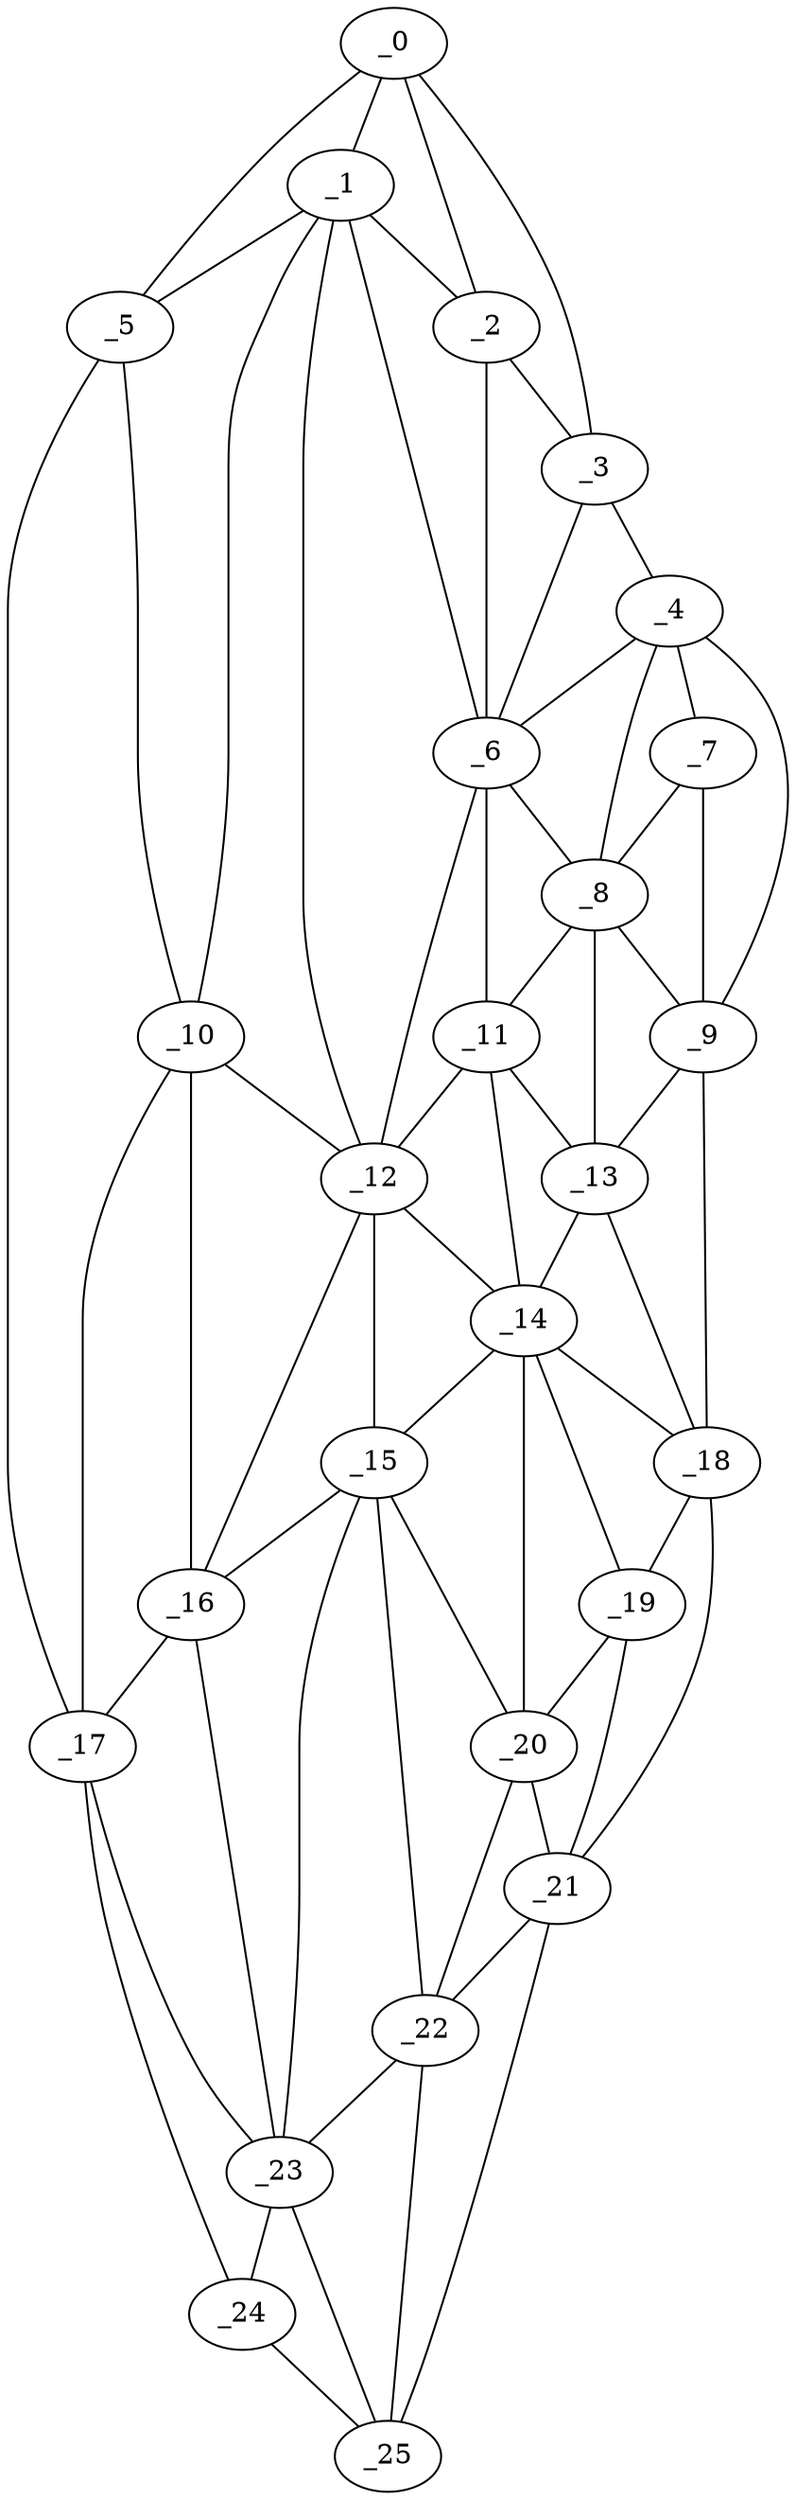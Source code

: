 graph "obj66__50.gxl" {
	_0	 [x=4,
		y=73];
	_1	 [x=22,
		y=67];
	_0 -- _1	 [valence=1];
	_2	 [x=27,
		y=27];
	_0 -- _2	 [valence=2];
	_3	 [x=28,
		y=20];
	_0 -- _3	 [valence=1];
	_5	 [x=40,
		y=94];
	_0 -- _5	 [valence=1];
	_1 -- _2	 [valence=1];
	_1 -- _5	 [valence=2];
	_6	 [x=41,
		y=29];
	_1 -- _6	 [valence=2];
	_10	 [x=54,
		y=83];
	_1 -- _10	 [valence=2];
	_12	 [x=58,
		y=69];
	_1 -- _12	 [valence=2];
	_2 -- _3	 [valence=1];
	_2 -- _6	 [valence=2];
	_4	 [x=37,
		y=15];
	_3 -- _4	 [valence=1];
	_3 -- _6	 [valence=2];
	_4 -- _6	 [valence=2];
	_7	 [x=45,
		y=13];
	_4 -- _7	 [valence=2];
	_8	 [x=49,
		y=22];
	_4 -- _8	 [valence=1];
	_9	 [x=50,
		y=11];
	_4 -- _9	 [valence=1];
	_5 -- _10	 [valence=2];
	_17	 [x=76,
		y=97];
	_5 -- _17	 [valence=1];
	_6 -- _8	 [valence=1];
	_11	 [x=55,
		y=26];
	_6 -- _11	 [valence=2];
	_6 -- _12	 [valence=2];
	_7 -- _8	 [valence=2];
	_7 -- _9	 [valence=1];
	_8 -- _9	 [valence=1];
	_8 -- _11	 [valence=2];
	_13	 [x=64,
		y=22];
	_8 -- _13	 [valence=1];
	_9 -- _13	 [valence=2];
	_18	 [x=96,
		y=20];
	_9 -- _18	 [valence=1];
	_10 -- _12	 [valence=1];
	_16	 [x=70,
		y=82];
	_10 -- _16	 [valence=2];
	_10 -- _17	 [valence=2];
	_11 -- _12	 [valence=2];
	_11 -- _13	 [valence=2];
	_14	 [x=65,
		y=27];
	_11 -- _14	 [valence=1];
	_12 -- _14	 [valence=2];
	_15	 [x=69,
		y=69];
	_12 -- _15	 [valence=2];
	_12 -- _16	 [valence=2];
	_13 -- _14	 [valence=2];
	_13 -- _18	 [valence=2];
	_14 -- _15	 [valence=2];
	_14 -- _18	 [valence=2];
	_19	 [x=100,
		y=29];
	_14 -- _19	 [valence=2];
	_20	 [x=100,
		y=40];
	_14 -- _20	 [valence=2];
	_15 -- _16	 [valence=1];
	_15 -- _20	 [valence=1];
	_22	 [x=102,
		y=48];
	_15 -- _22	 [valence=2];
	_23	 [x=105,
		y=69];
	_15 -- _23	 [valence=2];
	_16 -- _17	 [valence=2];
	_16 -- _23	 [valence=2];
	_17 -- _23	 [valence=2];
	_24	 [x=123,
		y=99];
	_17 -- _24	 [valence=1];
	_18 -- _19	 [valence=2];
	_21	 [x=102,
		y=22];
	_18 -- _21	 [valence=1];
	_19 -- _20	 [valence=2];
	_19 -- _21	 [valence=2];
	_20 -- _21	 [valence=2];
	_20 -- _22	 [valence=2];
	_21 -- _22	 [valence=1];
	_25	 [x=124,
		y=75];
	_21 -- _25	 [valence=1];
	_22 -- _23	 [valence=2];
	_22 -- _25	 [valence=2];
	_23 -- _24	 [valence=1];
	_23 -- _25	 [valence=1];
	_24 -- _25	 [valence=1];
}
